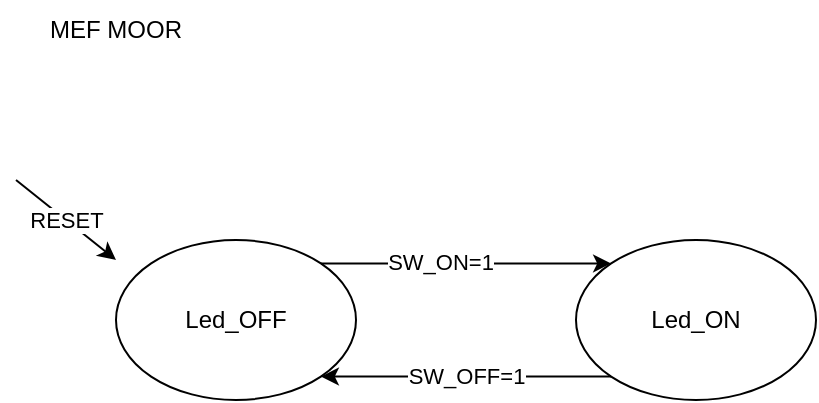 <mxfile>
    <diagram id="pfPjx-0bxCFx2aaR9cje" name="Ej_1">
        <mxGraphModel dx="735" dy="475" grid="1" gridSize="10" guides="1" tooltips="1" connect="1" arrows="1" fold="1" page="1" pageScale="1" pageWidth="1169" pageHeight="827" math="0" shadow="0">
            <root>
                <mxCell id="0"/>
                <mxCell id="1" parent="0"/>
                <mxCell id="7" style="edgeStyle=none;html=1;exitX=1;exitY=0;exitDx=0;exitDy=0;entryX=0;entryY=0;entryDx=0;entryDy=0;" parent="1" source="2" target="6" edge="1">
                    <mxGeometry relative="1" as="geometry"/>
                </mxCell>
                <mxCell id="8" value="SW_ON=1" style="edgeLabel;html=1;align=center;verticalAlign=middle;resizable=0;points=[];" parent="7" vertex="1" connectable="0">
                    <mxGeometry x="-0.179" y="1" relative="1" as="geometry">
                        <mxPoint as="offset"/>
                    </mxGeometry>
                </mxCell>
                <mxCell id="2" value="Led_OFF" style="ellipse;whiteSpace=wrap;html=1;" parent="1" vertex="1">
                    <mxGeometry x="250" y="130" width="120" height="80" as="geometry"/>
                </mxCell>
                <mxCell id="3" value="RESET" style="endArrow=classic;html=1;" parent="1" edge="1">
                    <mxGeometry width="50" height="50" relative="1" as="geometry">
                        <mxPoint x="200" y="100" as="sourcePoint"/>
                        <mxPoint x="250" y="140" as="targetPoint"/>
                    </mxGeometry>
                </mxCell>
                <mxCell id="5" value="MEF MOOR" style="text;html=1;strokeColor=none;fillColor=none;align=center;verticalAlign=middle;whiteSpace=wrap;rounded=0;" parent="1" vertex="1">
                    <mxGeometry x="210" y="10" width="80" height="30" as="geometry"/>
                </mxCell>
                <mxCell id="9" value="SW_OFF=1" style="edgeStyle=none;html=1;exitX=0;exitY=1;exitDx=0;exitDy=0;entryX=1;entryY=1;entryDx=0;entryDy=0;" parent="1" source="6" target="2" edge="1">
                    <mxGeometry relative="1" as="geometry"/>
                </mxCell>
                <mxCell id="6" value="Led_ON" style="ellipse;whiteSpace=wrap;html=1;" parent="1" vertex="1">
                    <mxGeometry x="480" y="130" width="120" height="80" as="geometry"/>
                </mxCell>
            </root>
        </mxGraphModel>
    </diagram>
    <diagram id="Q4XXuZKKQPRUEUrz_bR3" name="Pulsador-MEF_1">
        <mxGraphModel dx="488" dy="132" grid="1" gridSize="10" guides="1" tooltips="1" connect="1" arrows="1" fold="1" page="1" pageScale="1" pageWidth="1169" pageHeight="827" math="0" shadow="0">
            <root>
                <mxCell id="0"/>
                <mxCell id="1" parent="0"/>
                <mxCell id="2_HbCuCsoi25lD-2b9-E-1" value="&lt;font style=&quot;font-size: 18px;&quot;&gt;&lt;u style=&quot;&quot;&gt;&lt;b&gt;Pulsador anti rebote MEF&lt;/b&gt;&lt;/u&gt;&lt;/font&gt;" style="text;html=1;strokeColor=none;fillColor=none;align=center;verticalAlign=middle;whiteSpace=wrap;rounded=0;" vertex="1" parent="1">
                    <mxGeometry x="150" y="10" width="240" height="30" as="geometry"/>
                </mxCell>
                <mxCell id="2_HbCuCsoi25lD-2b9-E-5" value="pulsado lectura 1/&lt;br&gt;inicio contador" style="edgeStyle=none;html=1;exitX=1;exitY=0.5;exitDx=0;exitDy=0;entryX=0;entryY=0.5;entryDx=0;entryDy=0;fontSize=14;" edge="1" parent="1" source="2_HbCuCsoi25lD-2b9-E-2" target="2_HbCuCsoi25lD-2b9-E-3">
                    <mxGeometry relative="1" as="geometry"/>
                </mxCell>
                <mxCell id="2_HbCuCsoi25lD-2b9-E-2" value="lectura_1" style="ellipse;whiteSpace=wrap;html=1;fontSize=14;" vertex="1" parent="1">
                    <mxGeometry x="220" y="190" width="120" height="80" as="geometry"/>
                </mxCell>
                <mxCell id="2_HbCuCsoi25lD-2b9-E-9" value="Tiempo alcanzado/&lt;br&gt;cambio de estado" style="edgeStyle=none;html=1;entryX=0.5;entryY=0;entryDx=0;entryDy=0;fontSize=14;" edge="1" parent="1" source="2_HbCuCsoi25lD-2b9-E-3" target="2_HbCuCsoi25lD-2b9-E-8">
                    <mxGeometry relative="1" as="geometry"/>
                </mxCell>
                <mxCell id="2_HbCuCsoi25lD-2b9-E-3" value="espera_1" style="ellipse;whiteSpace=wrap;html=1;fontSize=14;" vertex="1" parent="1">
                    <mxGeometry x="520" y="190" width="120" height="80" as="geometry"/>
                </mxCell>
                <mxCell id="2_HbCuCsoi25lD-2b9-E-4" value="no pulsado/no acción" style="edgeStyle=none;html=1;exitX=0;exitY=0;exitDx=0;exitDy=0;entryX=0.5;entryY=0;entryDx=0;entryDy=0;fontSize=14;" edge="1" parent="1" source="2_HbCuCsoi25lD-2b9-E-2" target="2_HbCuCsoi25lD-2b9-E-2">
                    <mxGeometry x="-0.106" y="13" relative="1" as="geometry">
                        <Array as="points">
                            <mxPoint x="238" y="160"/>
                        </Array>
                        <mxPoint x="-16" as="offset"/>
                    </mxGeometry>
                </mxCell>
                <mxCell id="2_HbCuCsoi25lD-2b9-E-7" value="tiempo no alcanzado/&lt;br&gt;sigo esperando" style="edgeStyle=none;html=1;exitX=0.5;exitY=0;exitDx=0;exitDy=0;fontSize=14;entryX=1;entryY=0;entryDx=0;entryDy=0;" edge="1" parent="1" source="2_HbCuCsoi25lD-2b9-E-3" target="2_HbCuCsoi25lD-2b9-E-3">
                    <mxGeometry x="0.023" y="26" relative="1" as="geometry">
                        <Array as="points">
                            <mxPoint x="590" y="140"/>
                            <mxPoint x="650" y="150"/>
                        </Array>
                        <mxPoint as="offset"/>
                    </mxGeometry>
                </mxCell>
                <mxCell id="2_HbCuCsoi25lD-2b9-E-11" value="sigue pulsado/&lt;br&gt;incremento contador" style="edgeStyle=none;html=1;exitX=0;exitY=0;exitDx=0;exitDy=0;entryX=0.65;entryY=1.038;entryDx=0;entryDy=0;entryPerimeter=0;fontSize=14;" edge="1" parent="1" source="2_HbCuCsoi25lD-2b9-E-8" target="2_HbCuCsoi25lD-2b9-E-2">
                    <mxGeometry relative="1" as="geometry"/>
                </mxCell>
                <mxCell id="2_HbCuCsoi25lD-2b9-E-12" value="no sigue pulsado/&lt;br&gt;no incremento el contador" style="edgeStyle=none;html=1;exitX=0;exitY=0.5;exitDx=0;exitDy=0;entryX=0.45;entryY=1.025;entryDx=0;entryDy=0;entryPerimeter=0;fontSize=14;" edge="1" parent="1" source="2_HbCuCsoi25lD-2b9-E-8" target="2_HbCuCsoi25lD-2b9-E-2">
                    <mxGeometry relative="1" as="geometry">
                        <Array as="points">
                            <mxPoint x="310" y="410"/>
                        </Array>
                    </mxGeometry>
                </mxCell>
                <mxCell id="2_HbCuCsoi25lD-2b9-E-8" value="Lectura_2" style="ellipse;whiteSpace=wrap;html=1;fontSize=14;" vertex="1" parent="1">
                    <mxGeometry x="520" y="390" width="120" height="80" as="geometry"/>
                </mxCell>
                <mxCell id="2_HbCuCsoi25lD-2b9-E-10" value="si pasado el tiempo de espera del rebote vuelvo a leer la entrada y el pulsador sigue presionado, incremento el contador de pulsos." style="text;html=1;strokeColor=none;fillColor=none;align=center;verticalAlign=middle;whiteSpace=wrap;rounded=0;fontSize=14;" vertex="1" parent="1">
                    <mxGeometry x="680" y="334" width="160" height="160" as="geometry"/>
                </mxCell>
                <mxCell id="2_HbCuCsoi25lD-2b9-E-13" value="Opción 1" style="text;html=1;strokeColor=none;fillColor=none;align=center;verticalAlign=middle;whiteSpace=wrap;rounded=0;fontSize=18;" vertex="1" parent="1">
                    <mxGeometry x="160" y="60" width="110" height="30" as="geometry"/>
                </mxCell>
                <mxCell id="Ua2hzQA48gzRPUqhe6NQ-1" value="reset" style="endArrow=classic;html=1;fontSize=14;entryX=0;entryY=0.5;entryDx=0;entryDy=0;" edge="1" parent="1" target="2_HbCuCsoi25lD-2b9-E-2">
                    <mxGeometry width="50" height="50" relative="1" as="geometry">
                        <mxPoint x="120" y="170" as="sourcePoint"/>
                        <mxPoint x="480" y="210" as="targetPoint"/>
                        <Array as="points">
                            <mxPoint x="170" y="200"/>
                        </Array>
                    </mxGeometry>
                </mxCell>
            </root>
        </mxGraphModel>
    </diagram>
    <diagram id="PfXhrZtdPD1b5mQbUqvo" name="Pulsador-MEF_2">
        <mxGraphModel dx="566" dy="153" grid="1" gridSize="10" guides="1" tooltips="1" connect="1" arrows="1" fold="1" page="1" pageScale="1" pageWidth="1169" pageHeight="827" math="0" shadow="0">
            <root>
                <mxCell id="0"/>
                <mxCell id="1" parent="0"/>
                <mxCell id="MgqmEokrHMuUnCu4Zc76-1" value="pulsado lectura 1/&lt;br&gt;inicio contador" style="edgeStyle=none;html=1;exitX=1;exitY=0.5;exitDx=0;exitDy=0;entryX=0;entryY=0.5;entryDx=0;entryDy=0;fontSize=14;" edge="1" parent="1" source="MgqmEokrHMuUnCu4Zc76-2" target="MgqmEokrHMuUnCu4Zc76-4">
                    <mxGeometry relative="1" as="geometry"/>
                </mxCell>
                <mxCell id="MgqmEokrHMuUnCu4Zc76-2" value="lectura_1" style="ellipse;whiteSpace=wrap;html=1;fontSize=14;" vertex="1" parent="1">
                    <mxGeometry x="220" y="190" width="120" height="80" as="geometry"/>
                </mxCell>
                <mxCell id="MgqmEokrHMuUnCu4Zc76-3" value="Tiempo alcanzado/&lt;br&gt;cambio de estado" style="edgeStyle=none;html=1;entryX=0.5;entryY=0;entryDx=0;entryDy=0;fontSize=14;" edge="1" parent="1" source="MgqmEokrHMuUnCu4Zc76-4" target="MgqmEokrHMuUnCu4Zc76-9">
                    <mxGeometry relative="1" as="geometry"/>
                </mxCell>
                <mxCell id="MgqmEokrHMuUnCu4Zc76-4" value="espera_1" style="ellipse;whiteSpace=wrap;html=1;fontSize=14;" vertex="1" parent="1">
                    <mxGeometry x="520" y="190" width="120" height="80" as="geometry"/>
                </mxCell>
                <mxCell id="MgqmEokrHMuUnCu4Zc76-5" value="no pulsado/no acción" style="edgeStyle=none;html=1;exitX=0;exitY=0;exitDx=0;exitDy=0;entryX=0.5;entryY=0;entryDx=0;entryDy=0;fontSize=14;" edge="1" parent="1" source="MgqmEokrHMuUnCu4Zc76-2" target="MgqmEokrHMuUnCu4Zc76-2">
                    <mxGeometry x="-0.106" y="13" relative="1" as="geometry">
                        <Array as="points">
                            <mxPoint x="238" y="160"/>
                        </Array>
                        <mxPoint x="-16" as="offset"/>
                    </mxGeometry>
                </mxCell>
                <mxCell id="MgqmEokrHMuUnCu4Zc76-6" value="tiempo no alcanzado/&lt;br&gt;sigo esperando" style="edgeStyle=none;html=1;exitX=0.5;exitY=0;exitDx=0;exitDy=0;fontSize=14;entryX=1;entryY=0;entryDx=0;entryDy=0;" edge="1" parent="1" source="MgqmEokrHMuUnCu4Zc76-4" target="MgqmEokrHMuUnCu4Zc76-4">
                    <mxGeometry x="0.023" y="26" relative="1" as="geometry">
                        <Array as="points">
                            <mxPoint x="590" y="140"/>
                            <mxPoint x="650" y="150"/>
                        </Array>
                        <mxPoint as="offset"/>
                    </mxGeometry>
                </mxCell>
                <mxCell id="MgqmEokrHMuUnCu4Zc76-7" value="no sigue pulsado/&lt;br&gt;no incremento el contador" style="edgeStyle=none;html=1;exitX=0;exitY=0;exitDx=0;exitDy=0;entryX=0.65;entryY=1.038;entryDx=0;entryDy=0;entryPerimeter=0;fontSize=14;" edge="1" parent="1" source="MgqmEokrHMuUnCu4Zc76-9" target="MgqmEokrHMuUnCu4Zc76-2">
                    <mxGeometry x="-0.223" y="9" relative="1" as="geometry">
                        <mxPoint y="1" as="offset"/>
                    </mxGeometry>
                </mxCell>
                <mxCell id="ORxMT2TcckcpPObAcFtN-4" value="&lt;font style=&quot;font-size: 14px;&quot;&gt;si sigue pulsado/&lt;br&gt;espero a la despulsación&amp;nbsp;&lt;br&gt;&lt;/font&gt;" style="edgeStyle=none;html=1;fontSize=18;" edge="1" parent="1" source="MgqmEokrHMuUnCu4Zc76-9" target="ORxMT2TcckcpPObAcFtN-3">
                    <mxGeometry relative="1" as="geometry"/>
                </mxCell>
                <mxCell id="MgqmEokrHMuUnCu4Zc76-9" value="Lectura_2" style="ellipse;whiteSpace=wrap;html=1;fontSize=14;" vertex="1" parent="1">
                    <mxGeometry x="520" y="390" width="120" height="80" as="geometry"/>
                </mxCell>
                <mxCell id="MgqmEokrHMuUnCu4Zc76-10" value="si pasado el tiempo de espera del rebote vuelvo a leer la entrada y el pulsador sigue presionado, incremento el contador de pulsos." style="text;html=1;strokeColor=none;fillColor=none;align=center;verticalAlign=middle;whiteSpace=wrap;rounded=0;fontSize=14;" vertex="1" parent="1">
                    <mxGeometry x="680" y="334" width="160" height="160" as="geometry"/>
                </mxCell>
                <mxCell id="MgqmEokrHMuUnCu4Zc76-11" value="Opción 2" style="text;html=1;strokeColor=none;fillColor=none;align=center;verticalAlign=middle;whiteSpace=wrap;rounded=0;fontSize=18;" vertex="1" parent="1">
                    <mxGeometry x="160" y="60" width="110" height="30" as="geometry"/>
                </mxCell>
                <mxCell id="ORxMT2TcckcpPObAcFtN-1" value="&lt;font style=&quot;font-size: 18px;&quot;&gt;&lt;u style=&quot;&quot;&gt;&lt;b&gt;Pulsador anti rebote MEF&lt;/b&gt;&lt;/u&gt;&lt;/font&gt;" style="text;html=1;strokeColor=none;fillColor=none;align=center;verticalAlign=middle;whiteSpace=wrap;rounded=0;" vertex="1" parent="1">
                    <mxGeometry x="170" y="10" width="240" height="30" as="geometry"/>
                </mxCell>
                <mxCell id="ORxMT2TcckcpPObAcFtN-6" value="despulsación/&lt;br&gt;incremento el contador" style="edgeStyle=none;html=1;exitX=0.5;exitY=0;exitDx=0;exitDy=0;entryX=0.5;entryY=1;entryDx=0;entryDy=0;fontSize=14;" edge="1" parent="1" source="ORxMT2TcckcpPObAcFtN-3" target="MgqmEokrHMuUnCu4Zc76-2">
                    <mxGeometry relative="1" as="geometry"/>
                </mxCell>
                <mxCell id="ORxMT2TcckcpPObAcFtN-3" value="espera_2&lt;br&gt;sin timer" style="ellipse;whiteSpace=wrap;html=1;fontSize=14;" vertex="1" parent="1">
                    <mxGeometry x="220" y="390" width="120" height="80" as="geometry"/>
                </mxCell>
                <mxCell id="ORxMT2TcckcpPObAcFtN-5" value="sigue pulsado/&lt;br&gt;no hago nada" style="edgeStyle=none;html=1;exitX=0;exitY=0.5;exitDx=0;exitDy=0;entryX=0.5;entryY=1;entryDx=0;entryDy=0;fontSize=14;" edge="1" parent="1" source="ORxMT2TcckcpPObAcFtN-3" target="ORxMT2TcckcpPObAcFtN-3">
                    <mxGeometry relative="1" as="geometry">
                        <Array as="points">
                            <mxPoint x="200" y="500"/>
                        </Array>
                    </mxGeometry>
                </mxCell>
                <mxCell id="oS_SEDqNmySTUWzk4IN9-1" value="reset" style="endArrow=classic;html=1;fontSize=14;entryX=0;entryY=0.5;entryDx=0;entryDy=0;" edge="1" parent="1">
                    <mxGeometry width="50" height="50" relative="1" as="geometry">
                        <mxPoint x="120" y="170" as="sourcePoint"/>
                        <mxPoint x="220.0" y="230" as="targetPoint"/>
                        <Array as="points">
                            <mxPoint x="170" y="200"/>
                        </Array>
                    </mxGeometry>
                </mxCell>
            </root>
        </mxGraphModel>
    </diagram>
</mxfile>